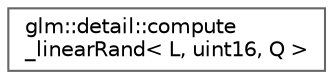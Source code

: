 digraph "Graphical Class Hierarchy"
{
 // LATEX_PDF_SIZE
  bgcolor="transparent";
  edge [fontname=Helvetica,fontsize=10,labelfontname=Helvetica,labelfontsize=10];
  node [fontname=Helvetica,fontsize=10,shape=box,height=0.2,width=0.4];
  rankdir="LR";
  Node0 [id="Node000000",label="glm::detail::compute\l_linearRand\< L, uint16, Q \>",height=0.2,width=0.4,color="grey40", fillcolor="white", style="filled",URL="$structglm_1_1detail_1_1compute__linear_rand_3_01_l_00_01uint16_00_01_q_01_4.html",tooltip=" "];
}
